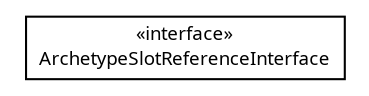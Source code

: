 #!/usr/local/bin/dot
#
# Class diagram 
# Generated by UMLGraph version R5_6 (http://www.umlgraph.org/)
#

digraph G {
	edge [fontname="Trebuchet MS",fontsize=10,labelfontname="Trebuchet MS",labelfontsize=10];
	node [fontname="Trebuchet MS",fontsize=10,shape=plaintext];
	nodesep=0.25;
	ranksep=0.5;
	// se.cambio.cds.model.facade.execution.interfaces.ArchetypeSlotReferenceInterface
	c35075 [label=<<table title="se.cambio.cds.model.facade.execution.interfaces.ArchetypeSlotReferenceInterface" border="0" cellborder="1" cellspacing="0" cellpadding="2" port="p" href="./ArchetypeSlotReferenceInterface.html">
		<tr><td><table border="0" cellspacing="0" cellpadding="1">
<tr><td align="center" balign="center"> &#171;interface&#187; </td></tr>
<tr><td align="center" balign="center"><font face="Trebuchet MS"> ArchetypeSlotReferenceInterface </font></td></tr>
		</table></td></tr>
		</table>>, URL="./ArchetypeSlotReferenceInterface.html", fontname="Trebuchet MS", fontcolor="black", fontsize=9.0];
}

